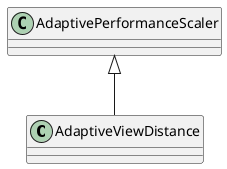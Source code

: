 @startuml
class AdaptiveViewDistance {
}
AdaptivePerformanceScaler <|-- AdaptiveViewDistance
@enduml
